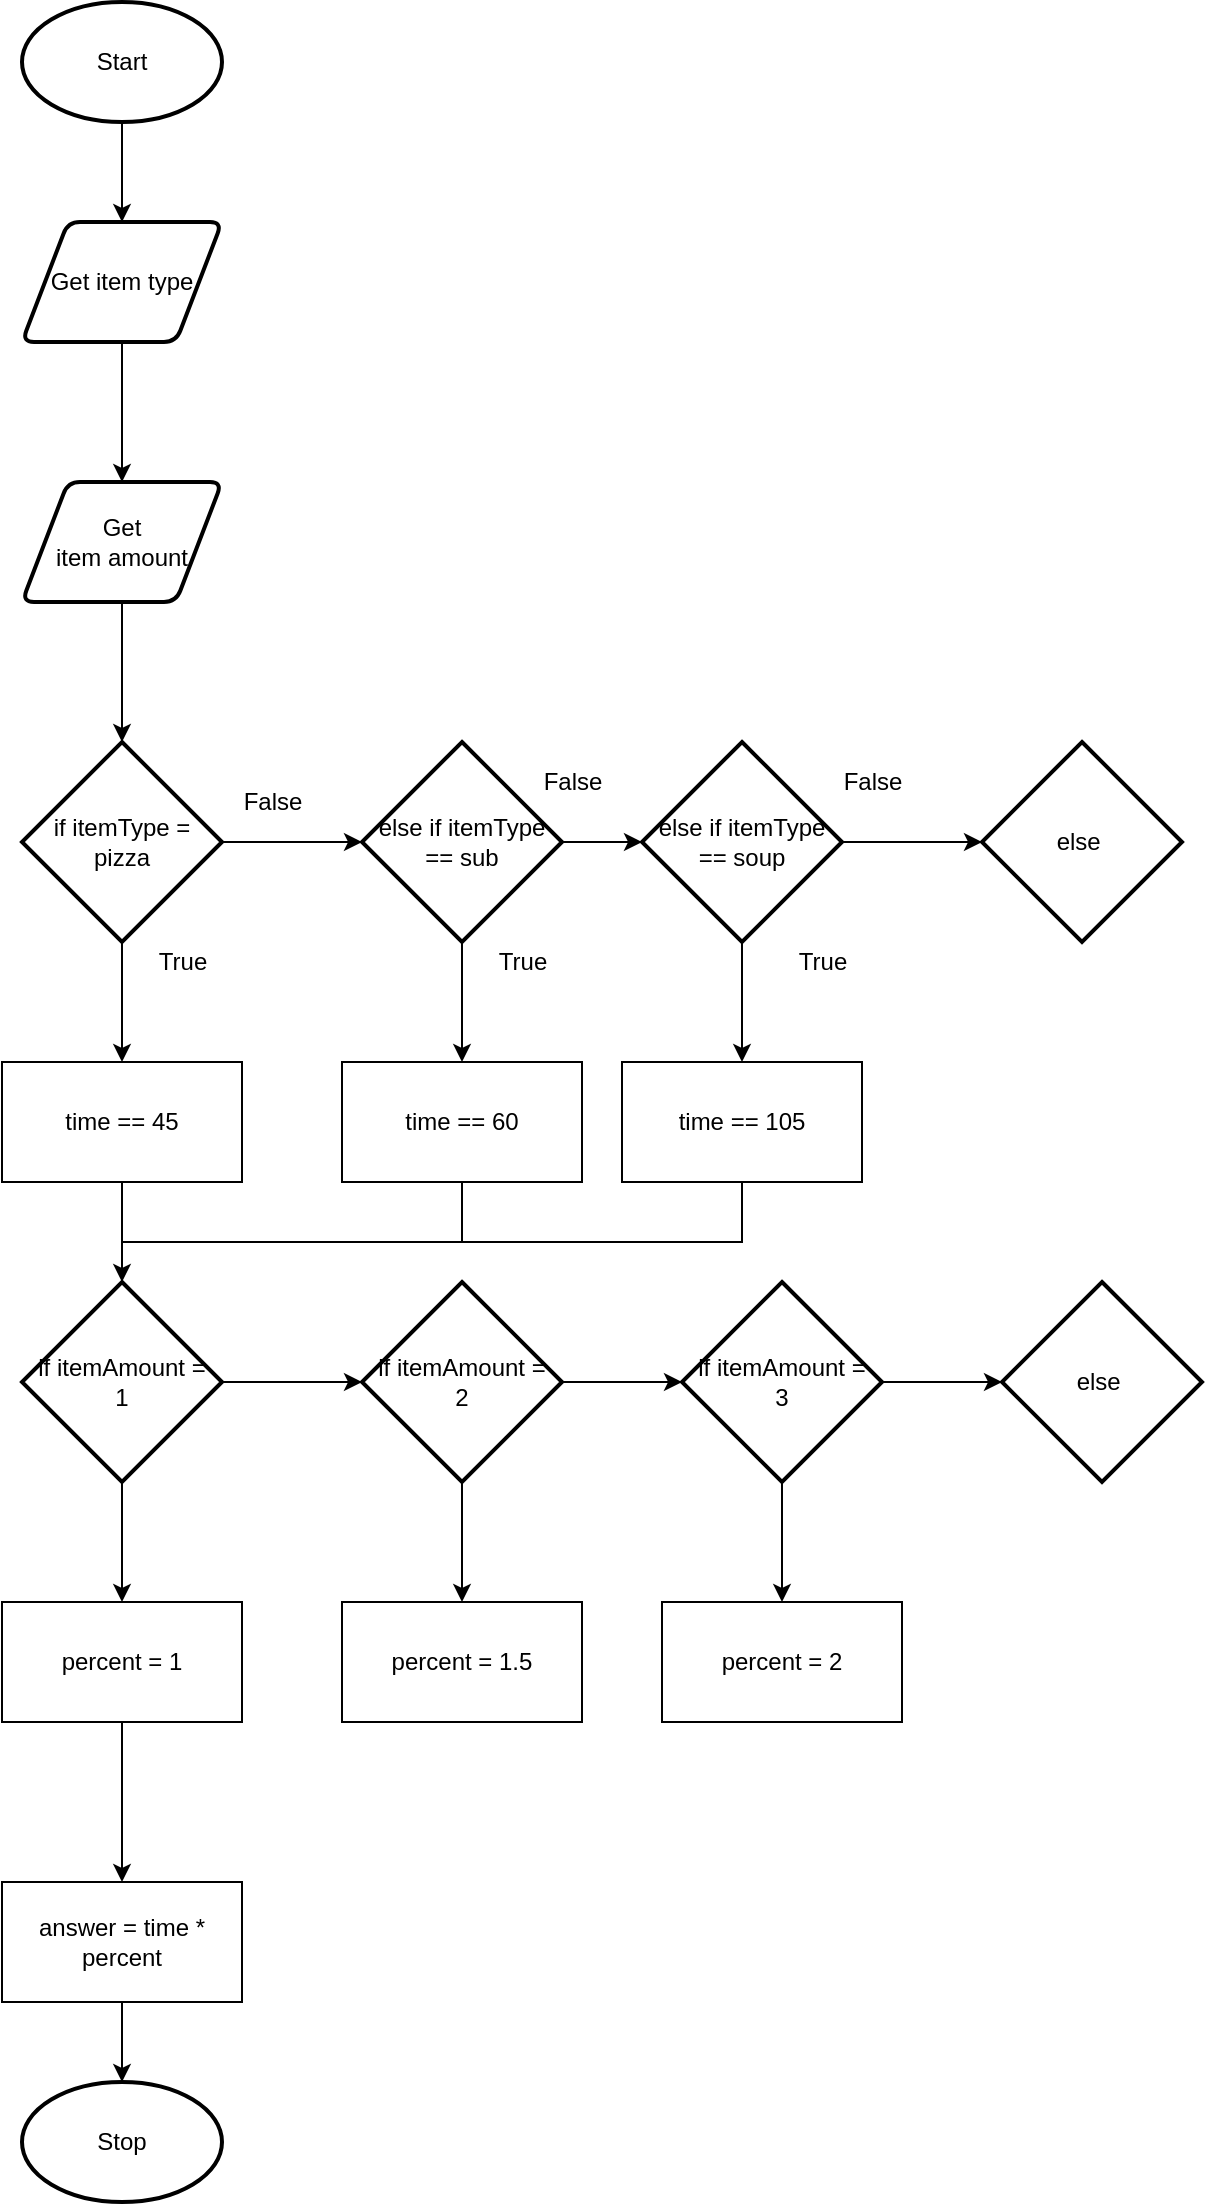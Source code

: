 <mxfile>
    <diagram id="Ba2hcxo2JjBfXLcQa--d" name="Page-1">
        <mxGraphModel dx="834" dy="711" grid="1" gridSize="10" guides="1" tooltips="1" connect="1" arrows="1" fold="1" page="1" pageScale="1" pageWidth="827" pageHeight="1169" math="0" shadow="0">
            <root>
                <mxCell id="0"/>
                <mxCell id="1" parent="0"/>
                <mxCell id="3" style="edgeStyle=none;html=1;" parent="1" source="2" target="4" edge="1">
                    <mxGeometry relative="1" as="geometry">
                        <mxPoint x="430" y="180" as="targetPoint"/>
                    </mxGeometry>
                </mxCell>
                <mxCell id="2" value="Start" style="strokeWidth=2;html=1;shape=mxgraph.flowchart.start_1;whiteSpace=wrap;" parent="1" vertex="1">
                    <mxGeometry x="380" y="40" width="100" height="60" as="geometry"/>
                </mxCell>
                <mxCell id="5" style="edgeStyle=none;html=1;" parent="1" source="4" edge="1">
                    <mxGeometry relative="1" as="geometry">
                        <mxPoint x="430" y="280" as="targetPoint"/>
                    </mxGeometry>
                </mxCell>
                <mxCell id="4" value="Get item type" style="shape=parallelogram;html=1;strokeWidth=2;perimeter=parallelogramPerimeter;whiteSpace=wrap;rounded=1;arcSize=12;size=0.23;" parent="1" vertex="1">
                    <mxGeometry x="380" y="150" width="100" height="60" as="geometry"/>
                </mxCell>
                <mxCell id="7" style="edgeStyle=none;html=1;" parent="1" source="6" edge="1">
                    <mxGeometry relative="1" as="geometry">
                        <mxPoint x="430" y="410" as="targetPoint"/>
                    </mxGeometry>
                </mxCell>
                <mxCell id="6" value="Get &lt;br&gt;item amount" style="shape=parallelogram;html=1;strokeWidth=2;perimeter=parallelogramPerimeter;whiteSpace=wrap;rounded=1;arcSize=12;size=0.23;" parent="1" vertex="1">
                    <mxGeometry x="380" y="280" width="100" height="60" as="geometry"/>
                </mxCell>
                <mxCell id="10" style="edgeStyle=none;html=1;" parent="1" source="9" edge="1">
                    <mxGeometry relative="1" as="geometry">
                        <mxPoint x="550" y="460" as="targetPoint"/>
                    </mxGeometry>
                </mxCell>
                <mxCell id="16" style="edgeStyle=none;html=1;" parent="1" source="9" edge="1">
                    <mxGeometry relative="1" as="geometry">
                        <mxPoint x="430" y="570" as="targetPoint"/>
                    </mxGeometry>
                </mxCell>
                <mxCell id="9" value="if itemType =&lt;br&gt;pizza" style="strokeWidth=2;html=1;shape=mxgraph.flowchart.decision;whiteSpace=wrap;" parent="1" vertex="1">
                    <mxGeometry x="380" y="410" width="100" height="100" as="geometry"/>
                </mxCell>
                <mxCell id="18" style="edgeStyle=none;html=1;exitX=0.5;exitY=1;exitDx=0;exitDy=0;exitPerimeter=0;entryX=0.5;entryY=0;entryDx=0;entryDy=0;" parent="1" source="11" target="19" edge="1">
                    <mxGeometry relative="1" as="geometry">
                        <mxPoint x="610" y="580" as="targetPoint"/>
                    </mxGeometry>
                </mxCell>
                <mxCell id="23" style="edgeStyle=none;html=1;entryX=0;entryY=0.5;entryDx=0;entryDy=0;entryPerimeter=0;" parent="1" source="11" target="22" edge="1">
                    <mxGeometry relative="1" as="geometry"/>
                </mxCell>
                <mxCell id="11" value="else if itemType == sub" style="strokeWidth=2;html=1;shape=mxgraph.flowchart.decision;whiteSpace=wrap;" parent="1" vertex="1">
                    <mxGeometry x="550" y="410" width="100" height="100" as="geometry"/>
                </mxCell>
                <mxCell id="13" value="True" style="text;html=1;align=center;verticalAlign=middle;resizable=0;points=[];autosize=1;strokeColor=none;fillColor=none;" parent="1" vertex="1">
                    <mxGeometry x="440" y="510" width="40" height="20" as="geometry"/>
                </mxCell>
                <mxCell id="28" style="edgeStyle=none;html=1;" parent="1" source="17" edge="1">
                    <mxGeometry relative="1" as="geometry">
                        <mxPoint x="430" y="680" as="targetPoint"/>
                    </mxGeometry>
                </mxCell>
                <mxCell id="17" value="time == 45" style="rounded=0;whiteSpace=wrap;html=1;" parent="1" vertex="1">
                    <mxGeometry x="370" y="570" width="120" height="60" as="geometry"/>
                </mxCell>
                <mxCell id="19" value="time == 60" style="rounded=0;whiteSpace=wrap;html=1;" parent="1" vertex="1">
                    <mxGeometry x="540" y="570" width="120" height="60" as="geometry"/>
                </mxCell>
                <mxCell id="24" style="edgeStyle=none;html=1;" parent="1" source="22" edge="1">
                    <mxGeometry relative="1" as="geometry">
                        <mxPoint x="740" y="570" as="targetPoint"/>
                    </mxGeometry>
                </mxCell>
                <mxCell id="27" style="edgeStyle=none;html=1;entryX=0;entryY=0.5;entryDx=0;entryDy=0;entryPerimeter=0;" parent="1" source="22" target="26" edge="1">
                    <mxGeometry relative="1" as="geometry"/>
                </mxCell>
                <mxCell id="22" value="else if itemType == soup" style="strokeWidth=2;html=1;shape=mxgraph.flowchart.decision;whiteSpace=wrap;" parent="1" vertex="1">
                    <mxGeometry x="690" y="410" width="100" height="100" as="geometry"/>
                </mxCell>
                <mxCell id="25" value="time == 105" style="rounded=0;whiteSpace=wrap;html=1;" parent="1" vertex="1">
                    <mxGeometry x="680" y="570" width="120" height="60" as="geometry"/>
                </mxCell>
                <mxCell id="26" value="else&amp;nbsp;" style="strokeWidth=2;html=1;shape=mxgraph.flowchart.decision;whiteSpace=wrap;" parent="1" vertex="1">
                    <mxGeometry x="860" y="410" width="100" height="100" as="geometry"/>
                </mxCell>
                <mxCell id="31" style="edgeStyle=none;html=1;" parent="1" source="29" edge="1">
                    <mxGeometry relative="1" as="geometry">
                        <mxPoint x="430" y="840" as="targetPoint"/>
                    </mxGeometry>
                </mxCell>
                <mxCell id="45" style="edgeStyle=elbowEdgeStyle;rounded=0;html=1;" parent="1" source="29" target="34" edge="1">
                    <mxGeometry relative="1" as="geometry"/>
                </mxCell>
                <mxCell id="29" value="if itemAmount =&lt;br&gt;1" style="strokeWidth=2;html=1;shape=mxgraph.flowchart.decision;whiteSpace=wrap;" parent="1" vertex="1">
                    <mxGeometry x="380" y="680" width="100" height="100" as="geometry"/>
                </mxCell>
                <mxCell id="50" style="edgeStyle=elbowEdgeStyle;rounded=0;html=1;" parent="1" source="32" edge="1">
                    <mxGeometry relative="1" as="geometry">
                        <mxPoint x="430" y="980" as="targetPoint"/>
                    </mxGeometry>
                </mxCell>
                <mxCell id="32" value="percent = 1" style="rounded=0;whiteSpace=wrap;html=1;" parent="1" vertex="1">
                    <mxGeometry x="370" y="840" width="120" height="60" as="geometry"/>
                </mxCell>
                <mxCell id="36" style="edgeStyle=none;html=1;entryX=0.5;entryY=0;entryDx=0;entryDy=0;" parent="1" source="34" target="35" edge="1">
                    <mxGeometry relative="1" as="geometry"/>
                </mxCell>
                <mxCell id="46" style="edgeStyle=elbowEdgeStyle;rounded=0;html=1;" parent="1" source="34" edge="1">
                    <mxGeometry relative="1" as="geometry">
                        <mxPoint x="710" y="730" as="targetPoint"/>
                    </mxGeometry>
                </mxCell>
                <mxCell id="34" value="if itemAmount =&lt;br&gt;2" style="strokeWidth=2;html=1;shape=mxgraph.flowchart.decision;whiteSpace=wrap;" parent="1" vertex="1">
                    <mxGeometry x="550" y="680" width="100" height="100" as="geometry"/>
                </mxCell>
                <mxCell id="35" value="percent = 1.5" style="rounded=0;whiteSpace=wrap;html=1;" parent="1" vertex="1">
                    <mxGeometry x="540" y="840" width="120" height="60" as="geometry"/>
                </mxCell>
                <mxCell id="37" value="" style="endArrow=none;html=1;exitX=0.5;exitY=1;exitDx=0;exitDy=0;" parent="1" source="19" edge="1">
                    <mxGeometry width="50" height="50" relative="1" as="geometry">
                        <mxPoint x="660" y="710" as="sourcePoint"/>
                        <mxPoint x="600" y="660" as="targetPoint"/>
                    </mxGeometry>
                </mxCell>
                <mxCell id="39" value="" style="endArrow=none;html=1;exitX=0.5;exitY=1;exitDx=0;exitDy=0;edgeStyle=elbowEdgeStyle;rounded=0;" parent="1" source="25" edge="1">
                    <mxGeometry width="50" height="50" relative="1" as="geometry">
                        <mxPoint x="740" y="660" as="sourcePoint"/>
                        <mxPoint x="430" y="660" as="targetPoint"/>
                        <Array as="points">
                            <mxPoint x="740" y="680"/>
                        </Array>
                    </mxGeometry>
                </mxCell>
                <mxCell id="40" value="False" style="text;html=1;align=center;verticalAlign=middle;resizable=0;points=[];autosize=1;strokeColor=none;fillColor=none;" parent="1" vertex="1">
                    <mxGeometry x="780" y="420" width="50" height="20" as="geometry"/>
                </mxCell>
                <mxCell id="41" value="False" style="text;html=1;align=center;verticalAlign=middle;resizable=0;points=[];autosize=1;strokeColor=none;fillColor=none;" parent="1" vertex="1">
                    <mxGeometry x="630" y="420" width="50" height="20" as="geometry"/>
                </mxCell>
                <mxCell id="42" value="True" style="text;html=1;align=center;verticalAlign=middle;resizable=0;points=[];autosize=1;strokeColor=none;fillColor=none;" parent="1" vertex="1">
                    <mxGeometry x="610" y="510" width="40" height="20" as="geometry"/>
                </mxCell>
                <mxCell id="43" value="False" style="text;html=1;align=center;verticalAlign=middle;resizable=0;points=[];autosize=1;strokeColor=none;fillColor=none;" parent="1" vertex="1">
                    <mxGeometry x="480" y="430" width="50" height="20" as="geometry"/>
                </mxCell>
                <mxCell id="44" value="True" style="text;html=1;align=center;verticalAlign=middle;resizable=0;points=[];autosize=1;strokeColor=none;fillColor=none;" parent="1" vertex="1">
                    <mxGeometry x="760" y="510" width="40" height="20" as="geometry"/>
                </mxCell>
                <mxCell id="48" style="edgeStyle=elbowEdgeStyle;rounded=0;html=1;entryX=0.5;entryY=0;entryDx=0;entryDy=0;" parent="1" source="47" target="49" edge="1">
                    <mxGeometry relative="1" as="geometry">
                        <mxPoint x="760" y="830" as="targetPoint"/>
                    </mxGeometry>
                </mxCell>
                <mxCell id="54" style="edgeStyle=none;html=1;" edge="1" parent="1" source="47">
                    <mxGeometry relative="1" as="geometry">
                        <mxPoint x="870" y="730" as="targetPoint"/>
                    </mxGeometry>
                </mxCell>
                <mxCell id="47" value="if itemAmount =&lt;br&gt;3" style="strokeWidth=2;html=1;shape=mxgraph.flowchart.decision;whiteSpace=wrap;" parent="1" vertex="1">
                    <mxGeometry x="710" y="680" width="100" height="100" as="geometry"/>
                </mxCell>
                <mxCell id="49" value="percent = 2" style="rounded=0;whiteSpace=wrap;html=1;" parent="1" vertex="1">
                    <mxGeometry x="700" y="840" width="120" height="60" as="geometry"/>
                </mxCell>
                <mxCell id="52" style="edgeStyle=elbowEdgeStyle;rounded=0;html=1;entryX=0.5;entryY=0;entryDx=0;entryDy=0;entryPerimeter=0;" parent="1" source="51" target="53" edge="1">
                    <mxGeometry relative="1" as="geometry">
                        <mxPoint x="550" y="1010" as="targetPoint"/>
                    </mxGeometry>
                </mxCell>
                <mxCell id="51" value="answer = time * percent" style="rounded=0;whiteSpace=wrap;html=1;" parent="1" vertex="1">
                    <mxGeometry x="370" y="980" width="120" height="60" as="geometry"/>
                </mxCell>
                <mxCell id="53" value="Stop" style="strokeWidth=2;html=1;shape=mxgraph.flowchart.start_1;whiteSpace=wrap;" parent="1" vertex="1">
                    <mxGeometry x="380" y="1080" width="100" height="60" as="geometry"/>
                </mxCell>
                <mxCell id="55" value="else&amp;nbsp;" style="strokeWidth=2;html=1;shape=mxgraph.flowchart.decision;whiteSpace=wrap;" vertex="1" parent="1">
                    <mxGeometry x="870" y="680" width="100" height="100" as="geometry"/>
                </mxCell>
            </root>
        </mxGraphModel>
    </diagram>
</mxfile>